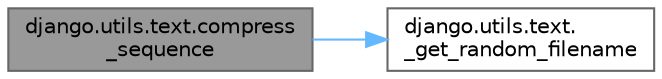 digraph "django.utils.text.compress_sequence"
{
 // LATEX_PDF_SIZE
  bgcolor="transparent";
  edge [fontname=Helvetica,fontsize=10,labelfontname=Helvetica,labelfontsize=10];
  node [fontname=Helvetica,fontsize=10,shape=box,height=0.2,width=0.4];
  rankdir="LR";
  Node1 [id="Node000001",label="django.utils.text.compress\l_sequence",height=0.2,width=0.4,color="gray40", fillcolor="grey60", style="filled", fontcolor="black",tooltip=" "];
  Node1 -> Node2 [id="edge1_Node000001_Node000002",color="steelblue1",style="solid",tooltip=" "];
  Node2 [id="Node000002",label="django.utils.text.\l_get_random_filename",height=0.2,width=0.4,color="grey40", fillcolor="white", style="filled",URL="$namespacedjango_1_1utils_1_1text.html#aa92cd8929d95cee4b508250eb23c6cc3",tooltip=" "];
}
